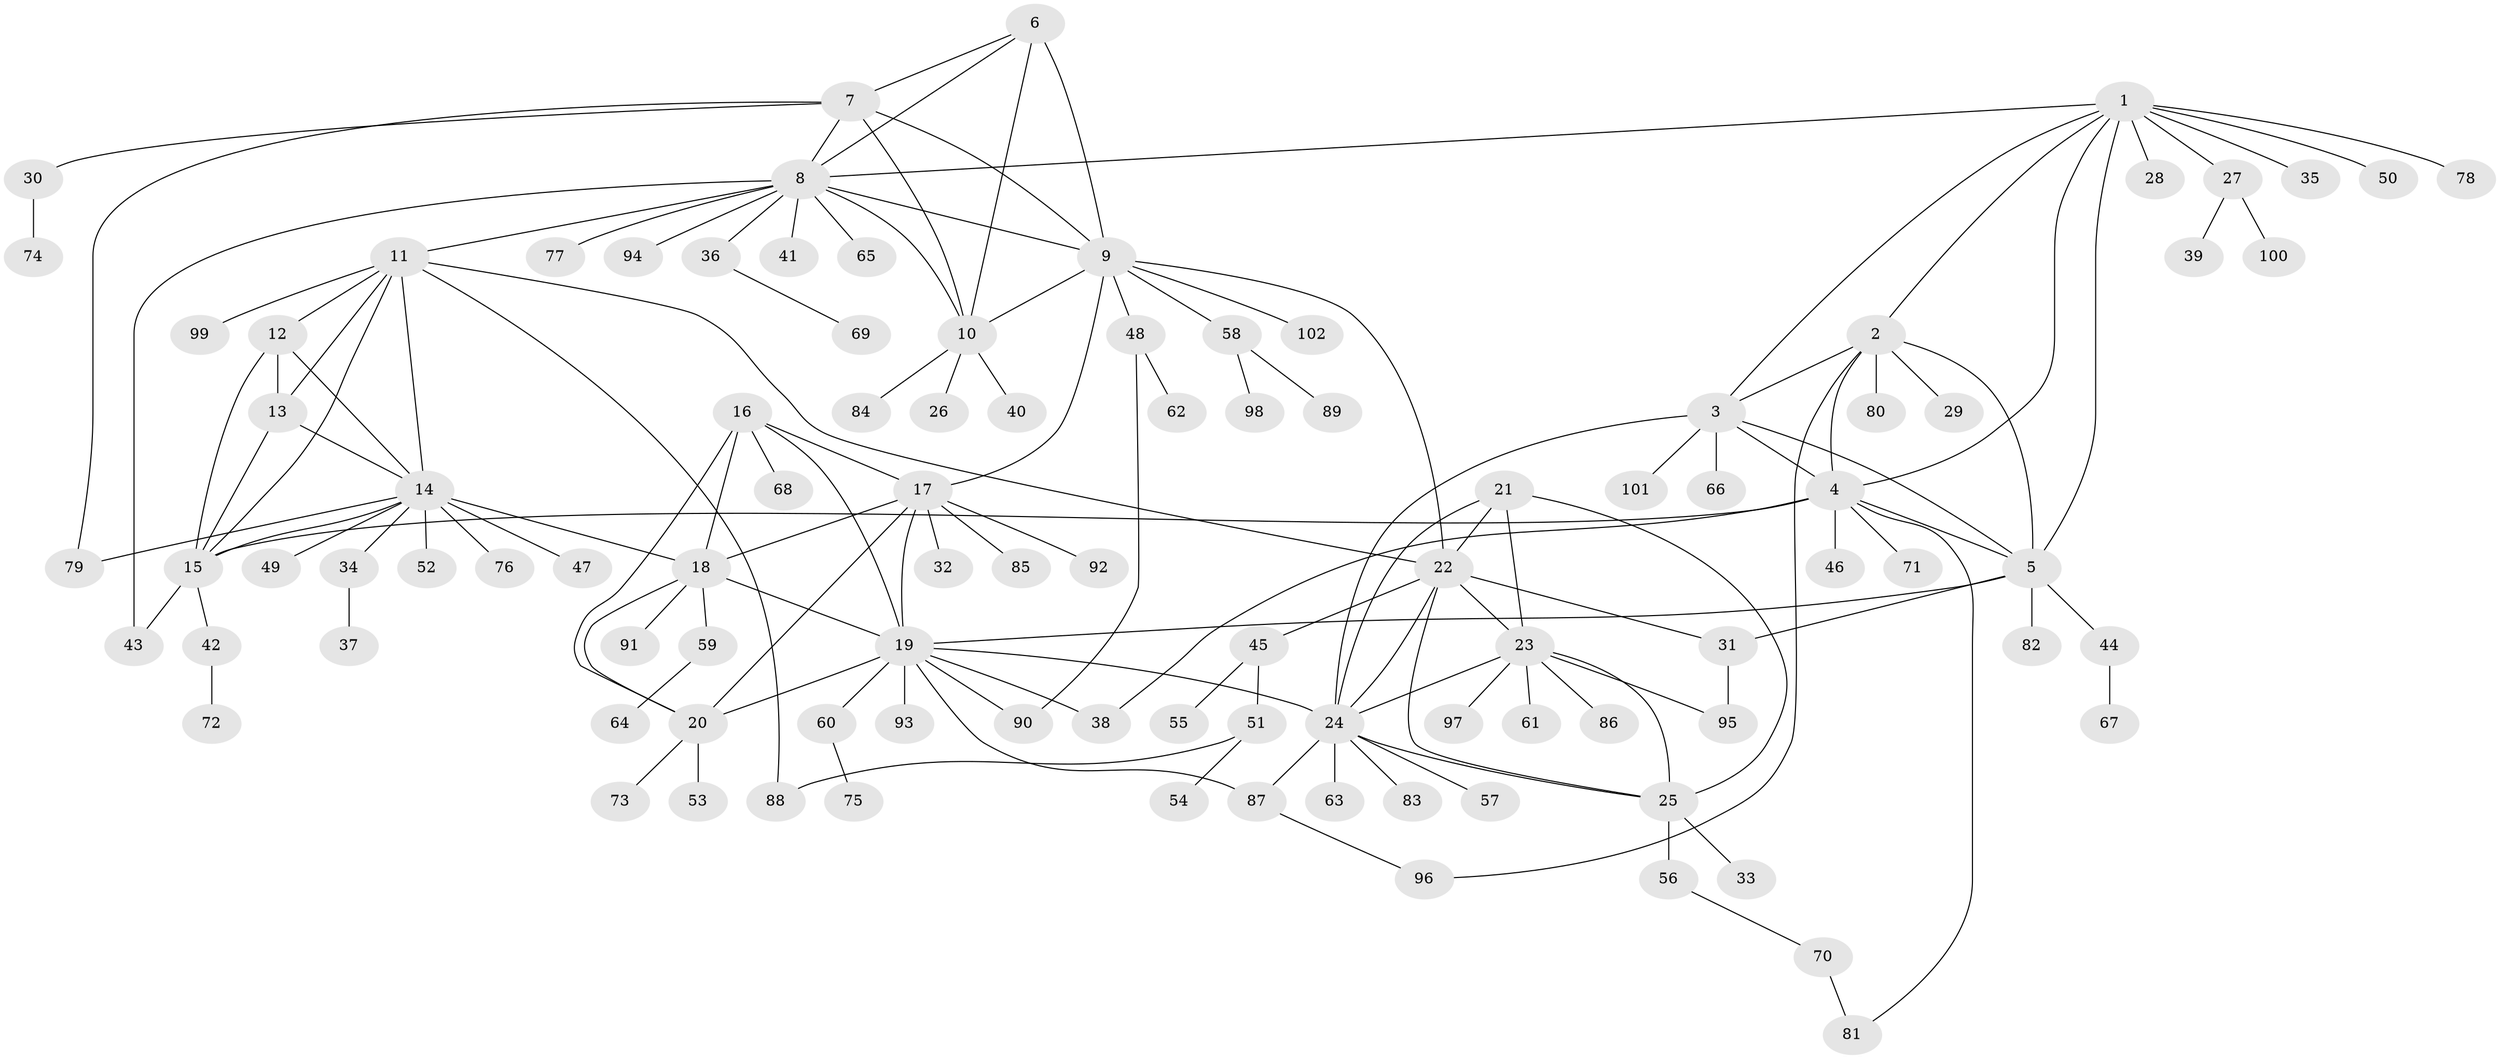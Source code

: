 // coarse degree distribution, {6: 0.1, 3: 0.03333333333333333, 1: 0.6, 4: 0.1, 9: 0.03333333333333333, 7: 0.06666666666666667, 2: 0.06666666666666667}
// Generated by graph-tools (version 1.1) at 2025/58/03/04/25 21:58:18]
// undirected, 102 vertices, 147 edges
graph export_dot {
graph [start="1"]
  node [color=gray90,style=filled];
  1;
  2;
  3;
  4;
  5;
  6;
  7;
  8;
  9;
  10;
  11;
  12;
  13;
  14;
  15;
  16;
  17;
  18;
  19;
  20;
  21;
  22;
  23;
  24;
  25;
  26;
  27;
  28;
  29;
  30;
  31;
  32;
  33;
  34;
  35;
  36;
  37;
  38;
  39;
  40;
  41;
  42;
  43;
  44;
  45;
  46;
  47;
  48;
  49;
  50;
  51;
  52;
  53;
  54;
  55;
  56;
  57;
  58;
  59;
  60;
  61;
  62;
  63;
  64;
  65;
  66;
  67;
  68;
  69;
  70;
  71;
  72;
  73;
  74;
  75;
  76;
  77;
  78;
  79;
  80;
  81;
  82;
  83;
  84;
  85;
  86;
  87;
  88;
  89;
  90;
  91;
  92;
  93;
  94;
  95;
  96;
  97;
  98;
  99;
  100;
  101;
  102;
  1 -- 2;
  1 -- 3;
  1 -- 4;
  1 -- 5;
  1 -- 8;
  1 -- 27;
  1 -- 28;
  1 -- 35;
  1 -- 50;
  1 -- 78;
  2 -- 3;
  2 -- 4;
  2 -- 5;
  2 -- 29;
  2 -- 80;
  2 -- 96;
  3 -- 4;
  3 -- 5;
  3 -- 24;
  3 -- 66;
  3 -- 101;
  4 -- 5;
  4 -- 15;
  4 -- 38;
  4 -- 46;
  4 -- 71;
  4 -- 81;
  5 -- 19;
  5 -- 31;
  5 -- 44;
  5 -- 82;
  6 -- 7;
  6 -- 8;
  6 -- 9;
  6 -- 10;
  7 -- 8;
  7 -- 9;
  7 -- 10;
  7 -- 30;
  7 -- 79;
  8 -- 9;
  8 -- 10;
  8 -- 11;
  8 -- 36;
  8 -- 41;
  8 -- 43;
  8 -- 65;
  8 -- 77;
  8 -- 94;
  9 -- 10;
  9 -- 17;
  9 -- 22;
  9 -- 48;
  9 -- 58;
  9 -- 102;
  10 -- 26;
  10 -- 40;
  10 -- 84;
  11 -- 12;
  11 -- 13;
  11 -- 14;
  11 -- 15;
  11 -- 22;
  11 -- 88;
  11 -- 99;
  12 -- 13;
  12 -- 14;
  12 -- 15;
  13 -- 14;
  13 -- 15;
  14 -- 15;
  14 -- 18;
  14 -- 34;
  14 -- 47;
  14 -- 49;
  14 -- 52;
  14 -- 76;
  14 -- 79;
  15 -- 42;
  15 -- 43;
  16 -- 17;
  16 -- 18;
  16 -- 19;
  16 -- 20;
  16 -- 68;
  17 -- 18;
  17 -- 19;
  17 -- 20;
  17 -- 32;
  17 -- 85;
  17 -- 92;
  18 -- 19;
  18 -- 20;
  18 -- 59;
  18 -- 91;
  19 -- 20;
  19 -- 24;
  19 -- 38;
  19 -- 60;
  19 -- 87;
  19 -- 90;
  19 -- 93;
  20 -- 53;
  20 -- 73;
  21 -- 22;
  21 -- 23;
  21 -- 24;
  21 -- 25;
  22 -- 23;
  22 -- 24;
  22 -- 25;
  22 -- 31;
  22 -- 45;
  23 -- 24;
  23 -- 25;
  23 -- 61;
  23 -- 86;
  23 -- 95;
  23 -- 97;
  24 -- 25;
  24 -- 57;
  24 -- 63;
  24 -- 83;
  24 -- 87;
  25 -- 33;
  25 -- 56;
  27 -- 39;
  27 -- 100;
  30 -- 74;
  31 -- 95;
  34 -- 37;
  36 -- 69;
  42 -- 72;
  44 -- 67;
  45 -- 51;
  45 -- 55;
  48 -- 62;
  48 -- 90;
  51 -- 54;
  51 -- 88;
  56 -- 70;
  58 -- 89;
  58 -- 98;
  59 -- 64;
  60 -- 75;
  70 -- 81;
  87 -- 96;
}

